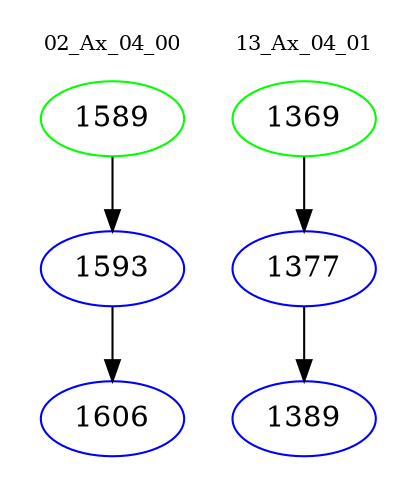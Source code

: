 digraph{
subgraph cluster_0 {
color = white
label = "02_Ax_04_00";
fontsize=10;
T0_1589 [label="1589", color="green"]
T0_1589 -> T0_1593 [color="black"]
T0_1593 [label="1593", color="blue"]
T0_1593 -> T0_1606 [color="black"]
T0_1606 [label="1606", color="blue"]
}
subgraph cluster_1 {
color = white
label = "13_Ax_04_01";
fontsize=10;
T1_1369 [label="1369", color="green"]
T1_1369 -> T1_1377 [color="black"]
T1_1377 [label="1377", color="blue"]
T1_1377 -> T1_1389 [color="black"]
T1_1389 [label="1389", color="blue"]
}
}
